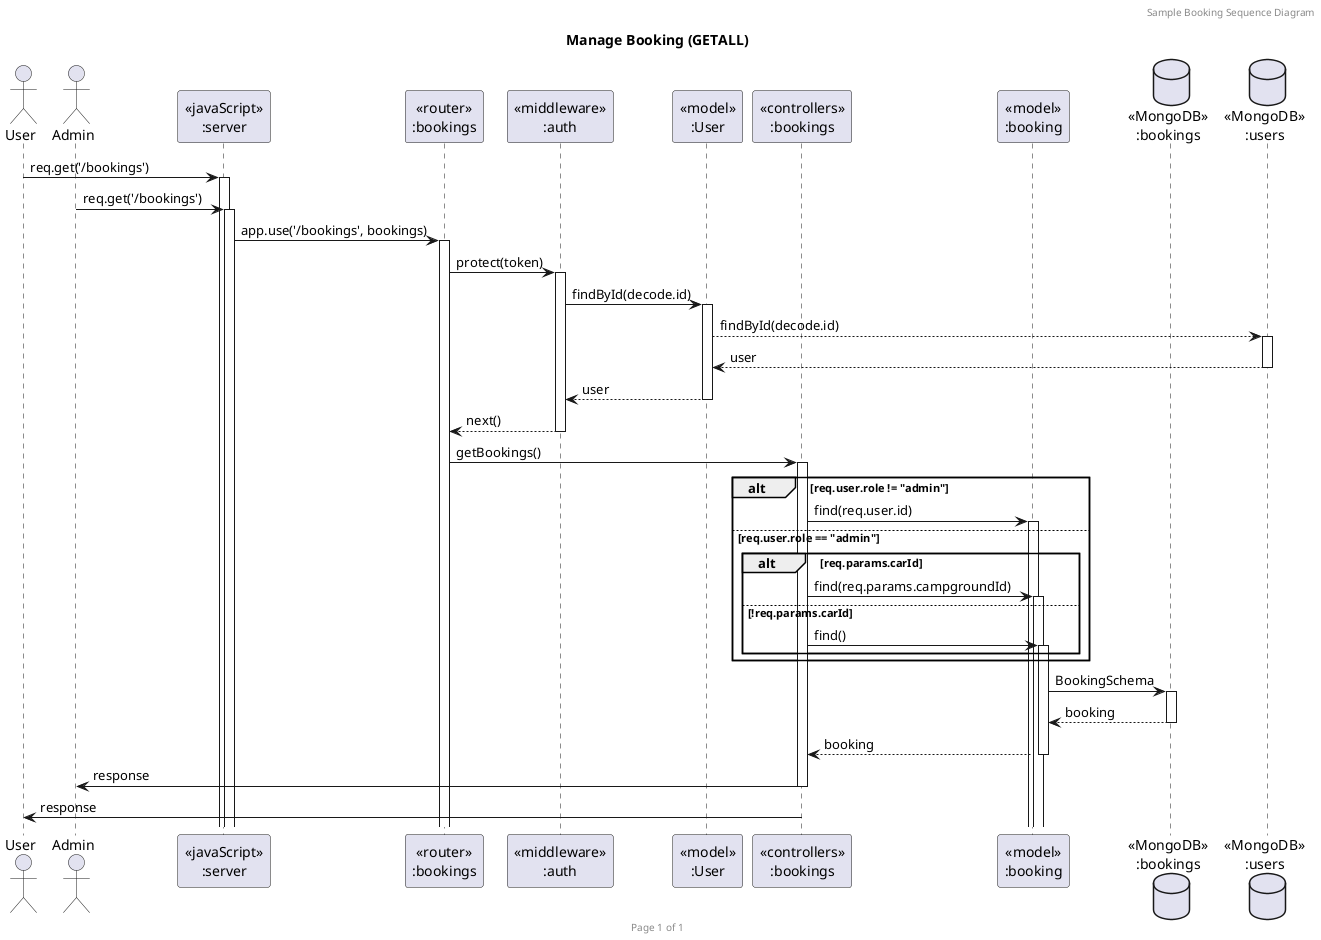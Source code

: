 @startuml Manage Booking (GETALL)

header Sample Booking Sequence Diagram
footer Page %page% of %lastpage%
title "Manage Booking (GETALL)"

actor "User" as user
actor "Admin" as admin
participant "<<javaScript>>\n:server" as server
participant "<<router>>\n:bookings" as routerBookings
participant "<<middleware>>\n:auth" as middlewareAuth
participant "<<model>>\n:User" as modelUser
participant "<<controllers>>\n:bookings" as controllersBookings
participant "<<model>>\n:booking" as modelBookings
database "<<MongoDB>>\n:bookings" as BookingsDatabase
database "<<MongoDB>>\n:users" as UsersDatabase

user -> server ++: req.get('/bookings')
admin -> server ++: req.get('/bookings')
server -> routerBookings ++: app.use('/bookings', bookings)
routerBookings -> middlewareAuth ++: protect(token)
middlewareAuth -> modelUser ++: findById(decode.id)
modelUser --> UsersDatabase ++: findById(decode.id)
modelUser <-- UsersDatabase --: user

middlewareAuth <-- modelUser --:user
middlewareAuth --> routerBookings --: next()

routerBookings -> controllersBookings ++: getBookings()

alt req.user.role != "admin"
   controllersBookings -> modelBookings ++: find(req.user.id)
else req.user.role == "admin"
    alt req.params.carId
        controllersBookings -> modelBookings ++: find(req.params.campgroundId)
    else !req.params.carId
        controllersBookings -> modelBookings ++: find()
    end
end

modelBookings -> BookingsDatabase ++: BookingSchema
BookingsDatabase --> modelBookings --: booking
controllersBookings <-- modelBookings --: booking
controllersBookings -> admin --: response
controllersBookings -> user --: response

@enduml
